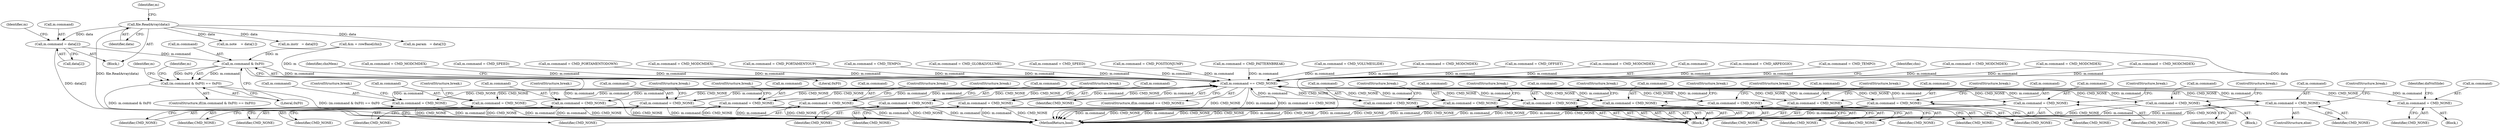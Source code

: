 digraph "0_openmpt_61fc6d3030a4d4283105cb5fb46b27b42fa5575e_1@array" {
"1000681" [label="(Call,m.command = data[2])"];
"1000665" [label="(Call,file.ReadArray(data))"];
"1000726" [label="(Call,m.command & 0xF0)"];
"1000725" [label="(Call,(m.command & 0xF0) == 0xF0)"];
"1001739" [label="(Call,m.command == CMD_NONE)"];
"1000756" [label="(Call,m.command = CMD_NONE)"];
"1000820" [label="(Call,m.command = CMD_NONE)"];
"1000854" [label="(Call,m.command = CMD_NONE)"];
"1000883" [label="(Call,m.command = CMD_NONE)"];
"1000912" [label="(Call,m.command = CMD_NONE)"];
"1000932" [label="(Call,m.command = CMD_NONE)"];
"1000982" [label="(Call,m.command = CMD_NONE)"];
"1001006" [label="(Call,m.command = CMD_NONE)"];
"1001061" [label="(Call,m.command = CMD_NONE)"];
"1001118" [label="(Call,m.command = CMD_NONE)"];
"1001144" [label="(Call,m.command = CMD_NONE)"];
"1001185" [label="(Call,m.command = CMD_NONE)"];
"1001248" [label="(Call,m.command = CMD_NONE)"];
"1001325" [label="(Call,m.command = CMD_NONE)"];
"1001419" [label="(Call,m.command = CMD_NONE)"];
"1001496" [label="(Call,m.command = CMD_NONE)"];
"1001554" [label="(Call,m.command = CMD_NONE)"];
"1001646" [label="(Call,m.command = CMD_NONE)"];
"1001677" [label="(Call,m.command = CMD_NONE)"];
"1000726" [label="(Call,m.command & 0xF0)"];
"1001420" [label="(Call,m.command)"];
"1001503" [label="(Call,m.command = CMD_VOLUMESLIDE)"];
"1002118" [label="(MethodReturn,bool)"];
"1000724" [label="(ControlStructure,if((m.command & 0xF0) == 0xF0))"];
"1001010" [label="(Identifier,CMD_NONE)"];
"1001743" [label="(Identifier,CMD_NONE)"];
"1000859" [label="(ControlStructure,break;)"];
"1001677" [label="(Call,m.command = CMD_NONE)"];
"1000825" [label="(ControlStructure,break;)"];
"1001647" [label="(Call,m.command)"];
"1001558" [label="(Identifier,CMD_NONE)"];
"1001682" [label="(ControlStructure,break;)"];
"1000681" [label="(Call,m.command = data[2])"];
"1000939" [label="(Call,m.command = CMD_MODCMDEX)"];
"1001617" [label="(Call,m.command = CMD_OFFSET)"];
"1000820" [label="(Call,m.command = CMD_NONE)"];
"1000760" [label="(Identifier,CMD_NONE)"];
"1000666" [label="(Identifier,data)"];
"1001061" [label="(Call,m.command = CMD_NONE)"];
"1001561" [label="(Call,m.command = CMD_MODCMDEX)"];
"1001685" [label="(Identifier,didVolSlide)"];
"1001185" [label="(Call,m.command = CMD_NONE)"];
"1001554" [label="(Call,m.command = CMD_NONE)"];
"1000916" [label="(Identifier,CMD_NONE)"];
"1000674" [label="(Call,m.note    = data[1])"];
"1000764" [label="(Identifier,m)"];
"1000917" [label="(ControlStructure,break;)"];
"1000667" [label="(Call,m.instr   = data[0])"];
"1001186" [label="(Call,m.command)"];
"1001555" [label="(Call,m.command)"];
"1001062" [label="(Call,m.command)"];
"1001500" [label="(Identifier,CMD_NONE)"];
"1000855" [label="(Call,m.command)"];
"1001423" [label="(Identifier,CMD_NONE)"];
"1001424" [label="(ControlStructure,break;)"];
"1001145" [label="(Call,m.command)"];
"1001190" [label="(ControlStructure,break;)"];
"1001645" [label="(ControlStructure,else)"];
"1000883" [label="(Call,m.command = CMD_NONE)"];
"1000982" [label="(Call,m.command = CMD_NONE)"];
"1000755" [label="(Block,)"];
"1000725" [label="(Call,(m.command & 0xF0) == 0xF0)"];
"1000986" [label="(Identifier,CMD_NONE)"];
"1001740" [label="(Call,m.command)"];
"1001646" [label="(Call,m.command = CMD_NONE)"];
"1001249" [label="(Call,m.command)"];
"1001739" [label="(Call,m.command == CMD_NONE)"];
"1000888" [label="(ControlStructure,break;)"];
"1000659" [label="(Call,&m = rowBase[chn])"];
"1001144" [label="(Call,m.command = CMD_NONE)"];
"1000983" [label="(Call,m.command)"];
"1000734" [label="(Identifier,m)"];
"1000772" [label="(Call,m.command = CMD_ARPEGGIO)"];
"1001007" [label="(Call,m.command)"];
"1001670" [label="(Call,m.command = CMD_TEMPO)"];
"1000854" [label="(Call,m.command = CMD_NONE)"];
"1000987" [label="(ControlStructure,break;)"];
"1000912" [label="(Call,m.command = CMD_NONE)"];
"1000730" [label="(Literal,0xF0)"];
"1000650" [label="(Identifier,chn)"];
"1000821" [label="(Call,m.command)"];
"1001068" [label="(Call,m.command = CMD_MODCMDEX)"];
"1001678" [label="(Call,m.command)"];
"1000727" [label="(Call,m.command)"];
"1000958" [label="(Call,m.command = CMD_MODCMDEX)"];
"1001118" [label="(Call,m.command = CMD_NONE)"];
"1001497" [label="(Call,m.command)"];
"1000757" [label="(Call,m.command)"];
"1001544" [label="(Block,)"];
"1000937" [label="(ControlStructure,break;)"];
"1001579" [label="(Call,m.command = CMD_MODCMDEX)"];
"1000932" [label="(Call,m.command = CMD_NONE)"];
"1000858" [label="(Identifier,CMD_NONE)"];
"1001577" [label="(ControlStructure,break;)"];
"1001006" [label="(Call,m.command = CMD_NONE)"];
"1000884" [label="(Call,m.command)"];
"1001189" [label="(Identifier,CMD_NONE)"];
"1001252" [label="(Identifier,CMD_NONE)"];
"1001326" [label="(Call,m.command)"];
"1001747" [label="(Identifier,chnMem)"];
"1001149" [label="(ControlStructure,break;)"];
"1001501" [label="(ControlStructure,break;)"];
"1001148" [label="(Identifier,CMD_NONE)"];
"1000690" [label="(Identifier,m)"];
"1001651" [label="(ControlStructure,break;)"];
"1000766" [label="(Block,)"];
"1001248" [label="(Call,m.command = CMD_NONE)"];
"1000651" [label="(Block,)"];
"1000731" [label="(Literal,0xF0)"];
"1001122" [label="(Identifier,CMD_NONE)"];
"1001119" [label="(Call,m.command)"];
"1001123" [label="(ControlStructure,break;)"];
"1001650" [label="(Identifier,CMD_NONE)"];
"1001598" [label="(Call,m.command = CMD_MODCMDEX)"];
"1000682" [label="(Call,m.command)"];
"1000688" [label="(Call,m.param   = data[3])"];
"1000913" [label="(Call,m.command)"];
"1000936" [label="(Identifier,CMD_NONE)"];
"1001325" [label="(Call,m.command = CMD_NONE)"];
"1001329" [label="(Identifier,CMD_NONE)"];
"1001065" [label="(Identifier,CMD_NONE)"];
"1001066" [label="(ControlStructure,break;)"];
"1000933" [label="(Call,m.command)"];
"1001087" [label="(Call,m.command = CMD_SPEED)"];
"1001681" [label="(Identifier,CMD_NONE)"];
"1000685" [label="(Call,data[2])"];
"1001419" [label="(Call,m.command = CMD_NONE)"];
"1001738" [label="(ControlStructure,if(m.command == CMD_NONE))"];
"1000786" [label="(Call,m.command = CMD_PORTAMENTODOWN)"];
"1001330" [label="(ControlStructure,break;)"];
"1001640" [label="(Call,m.command = CMD_MODCMDEX)"];
"1000669" [label="(Identifier,m)"];
"1001496" [label="(Call,m.command = CMD_NONE)"];
"1000887" [label="(Identifier,CMD_NONE)"];
"1000779" [label="(Call,m.command = CMD_PORTAMENTOUP)"];
"1000749" [label="(Call,m.command = CMD_TEMPO)"];
"1000919" [label="(Call,m.command = CMD_GLOBALVOLUME)"];
"1000756" [label="(Call,m.command = CMD_NONE)"];
"1001253" [label="(ControlStructure,break;)"];
"1001011" [label="(ControlStructure,break;)"];
"1000665" [label="(Call,file.ReadArray(data))"];
"1001660" [label="(Call,m.command = CMD_SPEED)"];
"1000824" [label="(Identifier,CMD_NONE)"];
"1001192" [label="(Call,m.command = CMD_POSITIONJUMP)"];
"1001151" [label="(Call,m.command = CMD_PATTERNBREAK)"];
"1000681" -> "1000651"  [label="AST: "];
"1000681" -> "1000685"  [label="CFG: "];
"1000682" -> "1000681"  [label="AST: "];
"1000685" -> "1000681"  [label="AST: "];
"1000690" -> "1000681"  [label="CFG: "];
"1000681" -> "1002118"  [label="DDG: data[2]"];
"1000665" -> "1000681"  [label="DDG: data"];
"1000681" -> "1000726"  [label="DDG: m.command"];
"1000665" -> "1000651"  [label="AST: "];
"1000665" -> "1000666"  [label="CFG: "];
"1000666" -> "1000665"  [label="AST: "];
"1000669" -> "1000665"  [label="CFG: "];
"1000665" -> "1002118"  [label="DDG: data"];
"1000665" -> "1002118"  [label="DDG: file.ReadArray(data)"];
"1000665" -> "1000667"  [label="DDG: data"];
"1000665" -> "1000674"  [label="DDG: data"];
"1000665" -> "1000688"  [label="DDG: data"];
"1000726" -> "1000725"  [label="AST: "];
"1000726" -> "1000730"  [label="CFG: "];
"1000727" -> "1000726"  [label="AST: "];
"1000730" -> "1000726"  [label="AST: "];
"1000731" -> "1000726"  [label="CFG: "];
"1000726" -> "1002118"  [label="DDG: m.command"];
"1000726" -> "1000725"  [label="DDG: m.command"];
"1000726" -> "1000725"  [label="DDG: 0xF0"];
"1000659" -> "1000726"  [label="DDG: m"];
"1000726" -> "1001739"  [label="DDG: m.command"];
"1000725" -> "1000724"  [label="AST: "];
"1000725" -> "1000731"  [label="CFG: "];
"1000731" -> "1000725"  [label="AST: "];
"1000734" -> "1000725"  [label="CFG: "];
"1000764" -> "1000725"  [label="CFG: "];
"1000725" -> "1002118"  [label="DDG: (m.command & 0xF0) == 0xF0"];
"1000725" -> "1002118"  [label="DDG: m.command & 0xF0"];
"1001739" -> "1001738"  [label="AST: "];
"1001739" -> "1001743"  [label="CFG: "];
"1001740" -> "1001739"  [label="AST: "];
"1001743" -> "1001739"  [label="AST: "];
"1001747" -> "1001739"  [label="CFG: "];
"1000650" -> "1001739"  [label="CFG: "];
"1001739" -> "1002118"  [label="DDG: CMD_NONE"];
"1001739" -> "1002118"  [label="DDG: m.command"];
"1001739" -> "1002118"  [label="DDG: m.command == CMD_NONE"];
"1001739" -> "1000756"  [label="DDG: CMD_NONE"];
"1001739" -> "1000820"  [label="DDG: CMD_NONE"];
"1001739" -> "1000854"  [label="DDG: CMD_NONE"];
"1001739" -> "1000883"  [label="DDG: CMD_NONE"];
"1001739" -> "1000912"  [label="DDG: CMD_NONE"];
"1001739" -> "1000932"  [label="DDG: CMD_NONE"];
"1001739" -> "1000982"  [label="DDG: CMD_NONE"];
"1001739" -> "1001006"  [label="DDG: CMD_NONE"];
"1001739" -> "1001061"  [label="DDG: CMD_NONE"];
"1001739" -> "1001118"  [label="DDG: CMD_NONE"];
"1001739" -> "1001144"  [label="DDG: CMD_NONE"];
"1001739" -> "1001185"  [label="DDG: CMD_NONE"];
"1001739" -> "1001248"  [label="DDG: CMD_NONE"];
"1001739" -> "1001325"  [label="DDG: CMD_NONE"];
"1001739" -> "1001419"  [label="DDG: CMD_NONE"];
"1001739" -> "1001496"  [label="DDG: CMD_NONE"];
"1001739" -> "1001554"  [label="DDG: CMD_NONE"];
"1001739" -> "1001646"  [label="DDG: CMD_NONE"];
"1001739" -> "1001677"  [label="DDG: CMD_NONE"];
"1001185" -> "1001739"  [label="DDG: m.command"];
"1001496" -> "1001739"  [label="DDG: m.command"];
"1000659" -> "1001739"  [label="DDG: m"];
"1001598" -> "1001739"  [label="DDG: m.command"];
"1000883" -> "1001739"  [label="DDG: m.command"];
"1001325" -> "1001739"  [label="DDG: m.command"];
"1000749" -> "1001739"  [label="DDG: m.command"];
"1001646" -> "1001739"  [label="DDG: m.command"];
"1001617" -> "1001739"  [label="DDG: m.command"];
"1001640" -> "1001739"  [label="DDG: m.command"];
"1001419" -> "1001739"  [label="DDG: m.command"];
"1000912" -> "1001739"  [label="DDG: m.command"];
"1000919" -> "1001739"  [label="DDG: m.command"];
"1001061" -> "1001739"  [label="DDG: m.command"];
"1000756" -> "1001739"  [label="DDG: m.command"];
"1000772" -> "1001739"  [label="DDG: m.command"];
"1001579" -> "1001739"  [label="DDG: m.command"];
"1000779" -> "1001739"  [label="DDG: m.command"];
"1001677" -> "1001739"  [label="DDG: m.command"];
"1001006" -> "1001739"  [label="DDG: m.command"];
"1001503" -> "1001739"  [label="DDG: m.command"];
"1001087" -> "1001739"  [label="DDG: m.command"];
"1000939" -> "1001739"  [label="DDG: m.command"];
"1001144" -> "1001739"  [label="DDG: m.command"];
"1000786" -> "1001739"  [label="DDG: m.command"];
"1001151" -> "1001739"  [label="DDG: m.command"];
"1001554" -> "1001739"  [label="DDG: m.command"];
"1001248" -> "1001739"  [label="DDG: m.command"];
"1001561" -> "1001739"  [label="DDG: m.command"];
"1000854" -> "1001739"  [label="DDG: m.command"];
"1000932" -> "1001739"  [label="DDG: m.command"];
"1001068" -> "1001739"  [label="DDG: m.command"];
"1001670" -> "1001739"  [label="DDG: m.command"];
"1000982" -> "1001739"  [label="DDG: m.command"];
"1001660" -> "1001739"  [label="DDG: m.command"];
"1001118" -> "1001739"  [label="DDG: m.command"];
"1000958" -> "1001739"  [label="DDG: m.command"];
"1001192" -> "1001739"  [label="DDG: m.command"];
"1000820" -> "1001739"  [label="DDG: m.command"];
"1000756" -> "1000755"  [label="AST: "];
"1000756" -> "1000760"  [label="CFG: "];
"1000757" -> "1000756"  [label="AST: "];
"1000760" -> "1000756"  [label="AST: "];
"1001685" -> "1000756"  [label="CFG: "];
"1000820" -> "1000766"  [label="AST: "];
"1000820" -> "1000824"  [label="CFG: "];
"1000821" -> "1000820"  [label="AST: "];
"1000824" -> "1000820"  [label="AST: "];
"1000825" -> "1000820"  [label="CFG: "];
"1000820" -> "1002118"  [label="DDG: CMD_NONE"];
"1000820" -> "1002118"  [label="DDG: m.command"];
"1000854" -> "1000766"  [label="AST: "];
"1000854" -> "1000858"  [label="CFG: "];
"1000855" -> "1000854"  [label="AST: "];
"1000858" -> "1000854"  [label="AST: "];
"1000859" -> "1000854"  [label="CFG: "];
"1000854" -> "1002118"  [label="DDG: CMD_NONE"];
"1000854" -> "1002118"  [label="DDG: m.command"];
"1000883" -> "1000766"  [label="AST: "];
"1000883" -> "1000887"  [label="CFG: "];
"1000884" -> "1000883"  [label="AST: "];
"1000887" -> "1000883"  [label="AST: "];
"1000888" -> "1000883"  [label="CFG: "];
"1000883" -> "1002118"  [label="DDG: m.command"];
"1000883" -> "1002118"  [label="DDG: CMD_NONE"];
"1000912" -> "1000766"  [label="AST: "];
"1000912" -> "1000916"  [label="CFG: "];
"1000913" -> "1000912"  [label="AST: "];
"1000916" -> "1000912"  [label="AST: "];
"1000917" -> "1000912"  [label="CFG: "];
"1000912" -> "1002118"  [label="DDG: CMD_NONE"];
"1000912" -> "1002118"  [label="DDG: m.command"];
"1000932" -> "1000766"  [label="AST: "];
"1000932" -> "1000936"  [label="CFG: "];
"1000933" -> "1000932"  [label="AST: "];
"1000936" -> "1000932"  [label="AST: "];
"1000937" -> "1000932"  [label="CFG: "];
"1000932" -> "1002118"  [label="DDG: CMD_NONE"];
"1000932" -> "1002118"  [label="DDG: m.command"];
"1000982" -> "1000766"  [label="AST: "];
"1000982" -> "1000986"  [label="CFG: "];
"1000983" -> "1000982"  [label="AST: "];
"1000986" -> "1000982"  [label="AST: "];
"1000987" -> "1000982"  [label="CFG: "];
"1000982" -> "1002118"  [label="DDG: m.command"];
"1000982" -> "1002118"  [label="DDG: CMD_NONE"];
"1001006" -> "1000766"  [label="AST: "];
"1001006" -> "1001010"  [label="CFG: "];
"1001007" -> "1001006"  [label="AST: "];
"1001010" -> "1001006"  [label="AST: "];
"1001011" -> "1001006"  [label="CFG: "];
"1001006" -> "1002118"  [label="DDG: m.command"];
"1001006" -> "1002118"  [label="DDG: CMD_NONE"];
"1001061" -> "1000766"  [label="AST: "];
"1001061" -> "1001065"  [label="CFG: "];
"1001062" -> "1001061"  [label="AST: "];
"1001065" -> "1001061"  [label="AST: "];
"1001066" -> "1001061"  [label="CFG: "];
"1001061" -> "1002118"  [label="DDG: m.command"];
"1001061" -> "1002118"  [label="DDG: CMD_NONE"];
"1001118" -> "1000766"  [label="AST: "];
"1001118" -> "1001122"  [label="CFG: "];
"1001119" -> "1001118"  [label="AST: "];
"1001122" -> "1001118"  [label="AST: "];
"1001123" -> "1001118"  [label="CFG: "];
"1001118" -> "1002118"  [label="DDG: CMD_NONE"];
"1001118" -> "1002118"  [label="DDG: m.command"];
"1001144" -> "1000766"  [label="AST: "];
"1001144" -> "1001148"  [label="CFG: "];
"1001145" -> "1001144"  [label="AST: "];
"1001148" -> "1001144"  [label="AST: "];
"1001149" -> "1001144"  [label="CFG: "];
"1001144" -> "1002118"  [label="DDG: CMD_NONE"];
"1001144" -> "1002118"  [label="DDG: m.command"];
"1001185" -> "1000766"  [label="AST: "];
"1001185" -> "1001189"  [label="CFG: "];
"1001186" -> "1001185"  [label="AST: "];
"1001189" -> "1001185"  [label="AST: "];
"1001190" -> "1001185"  [label="CFG: "];
"1001185" -> "1002118"  [label="DDG: m.command"];
"1001185" -> "1002118"  [label="DDG: CMD_NONE"];
"1001248" -> "1000766"  [label="AST: "];
"1001248" -> "1001252"  [label="CFG: "];
"1001249" -> "1001248"  [label="AST: "];
"1001252" -> "1001248"  [label="AST: "];
"1001253" -> "1001248"  [label="CFG: "];
"1001248" -> "1002118"  [label="DDG: m.command"];
"1001248" -> "1002118"  [label="DDG: CMD_NONE"];
"1001325" -> "1000766"  [label="AST: "];
"1001325" -> "1001329"  [label="CFG: "];
"1001326" -> "1001325"  [label="AST: "];
"1001329" -> "1001325"  [label="AST: "];
"1001330" -> "1001325"  [label="CFG: "];
"1001325" -> "1002118"  [label="DDG: CMD_NONE"];
"1001325" -> "1002118"  [label="DDG: m.command"];
"1001419" -> "1000766"  [label="AST: "];
"1001419" -> "1001423"  [label="CFG: "];
"1001420" -> "1001419"  [label="AST: "];
"1001423" -> "1001419"  [label="AST: "];
"1001424" -> "1001419"  [label="CFG: "];
"1001419" -> "1002118"  [label="DDG: CMD_NONE"];
"1001419" -> "1002118"  [label="DDG: m.command"];
"1001496" -> "1000766"  [label="AST: "];
"1001496" -> "1001500"  [label="CFG: "];
"1001497" -> "1001496"  [label="AST: "];
"1001500" -> "1001496"  [label="AST: "];
"1001501" -> "1001496"  [label="CFG: "];
"1001496" -> "1002118"  [label="DDG: m.command"];
"1001496" -> "1002118"  [label="DDG: CMD_NONE"];
"1001554" -> "1001544"  [label="AST: "];
"1001554" -> "1001558"  [label="CFG: "];
"1001555" -> "1001554"  [label="AST: "];
"1001558" -> "1001554"  [label="AST: "];
"1001577" -> "1001554"  [label="CFG: "];
"1001554" -> "1002118"  [label="DDG: CMD_NONE"];
"1001554" -> "1002118"  [label="DDG: m.command"];
"1001646" -> "1001645"  [label="AST: "];
"1001646" -> "1001650"  [label="CFG: "];
"1001647" -> "1001646"  [label="AST: "];
"1001650" -> "1001646"  [label="AST: "];
"1001651" -> "1001646"  [label="CFG: "];
"1001646" -> "1002118"  [label="DDG: CMD_NONE"];
"1001646" -> "1002118"  [label="DDG: m.command"];
"1001677" -> "1000766"  [label="AST: "];
"1001677" -> "1001681"  [label="CFG: "];
"1001678" -> "1001677"  [label="AST: "];
"1001681" -> "1001677"  [label="AST: "];
"1001682" -> "1001677"  [label="CFG: "];
"1001677" -> "1002118"  [label="DDG: m.command"];
"1001677" -> "1002118"  [label="DDG: CMD_NONE"];
}
